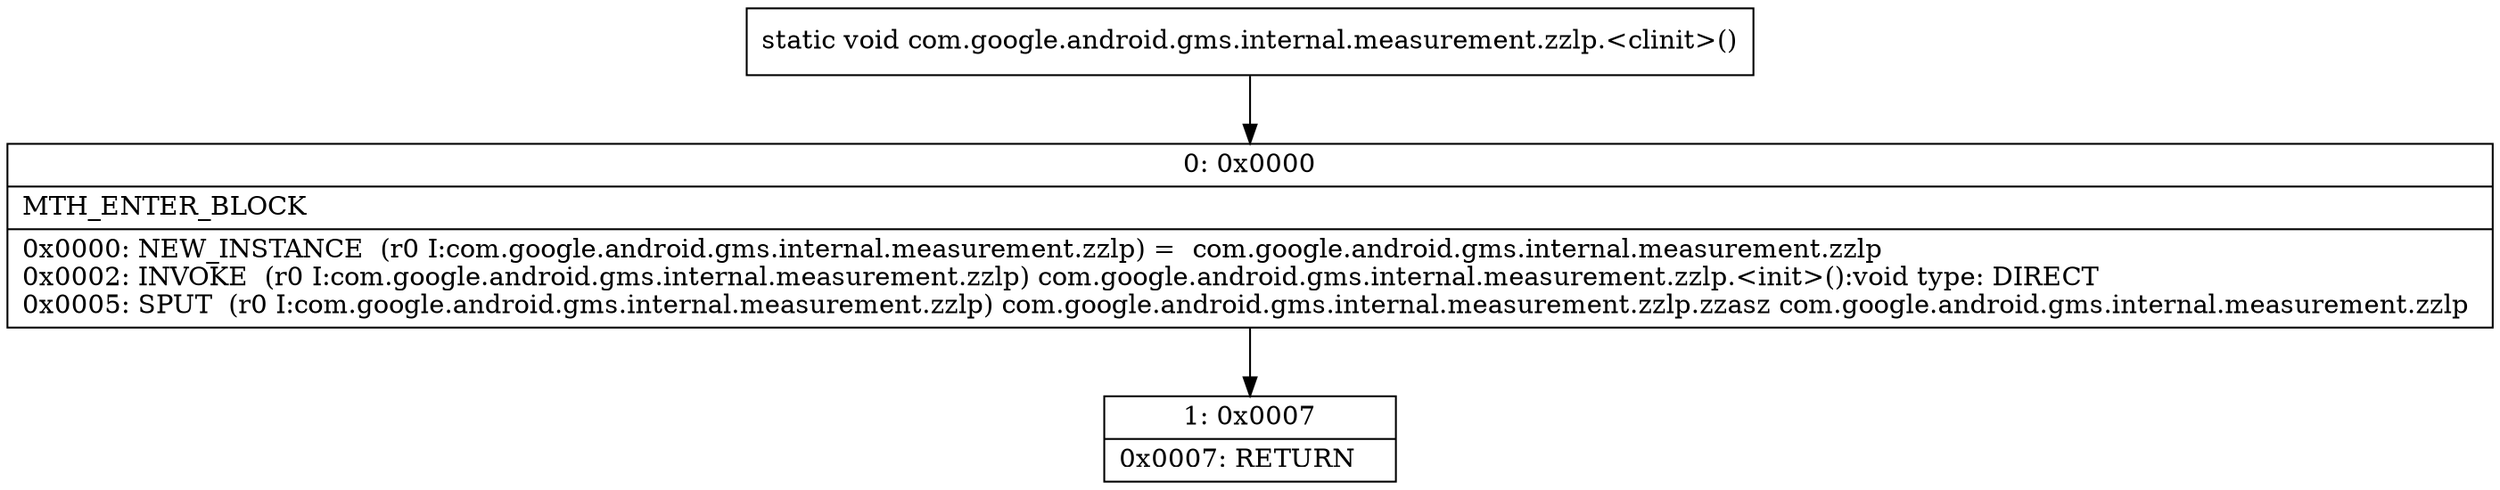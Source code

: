 digraph "CFG forcom.google.android.gms.internal.measurement.zzlp.\<clinit\>()V" {
Node_0 [shape=record,label="{0\:\ 0x0000|MTH_ENTER_BLOCK\l|0x0000: NEW_INSTANCE  (r0 I:com.google.android.gms.internal.measurement.zzlp) =  com.google.android.gms.internal.measurement.zzlp \l0x0002: INVOKE  (r0 I:com.google.android.gms.internal.measurement.zzlp) com.google.android.gms.internal.measurement.zzlp.\<init\>():void type: DIRECT \l0x0005: SPUT  (r0 I:com.google.android.gms.internal.measurement.zzlp) com.google.android.gms.internal.measurement.zzlp.zzasz com.google.android.gms.internal.measurement.zzlp \l}"];
Node_1 [shape=record,label="{1\:\ 0x0007|0x0007: RETURN   \l}"];
MethodNode[shape=record,label="{static void com.google.android.gms.internal.measurement.zzlp.\<clinit\>() }"];
MethodNode -> Node_0;
Node_0 -> Node_1;
}

